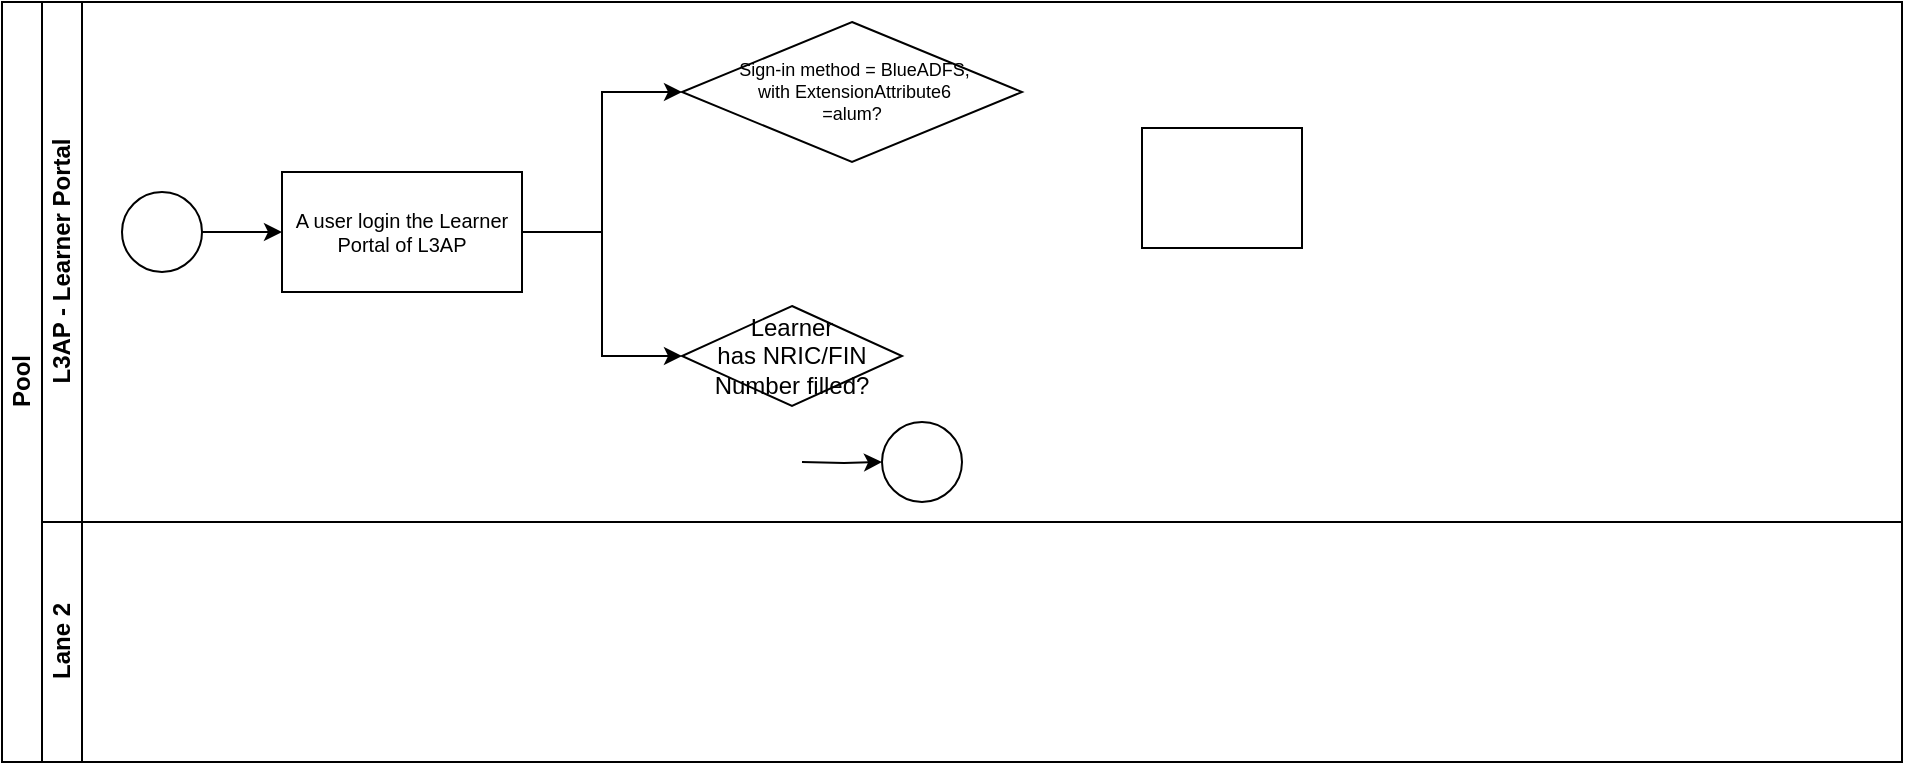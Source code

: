 <mxfile version="23.1.1" type="github">
  <diagram id="prtHgNgQTEPvFCAcTncT" name="Page-1">
    <mxGraphModel dx="512" dy="311" grid="1" gridSize="10" guides="1" tooltips="1" connect="1" arrows="1" fold="1" page="1" pageScale="1" pageWidth="827" pageHeight="1169" math="0" shadow="0">
      <root>
        <mxCell id="0" />
        <mxCell id="1" parent="0" />
        <mxCell id="dNxyNK7c78bLwvsdeMH5-19" value="Pool" style="swimlane;html=1;childLayout=stackLayout;resizeParent=1;resizeParentMax=0;horizontal=0;startSize=20;horizontalStack=0;" parent="1" vertex="1">
          <mxGeometry x="120" y="120" width="950" height="380" as="geometry" />
        </mxCell>
        <mxCell id="dNxyNK7c78bLwvsdeMH5-20" value="L3AP - Learner Portal" style="swimlane;html=1;startSize=20;horizontal=0;" parent="dNxyNK7c78bLwvsdeMH5-19" vertex="1">
          <mxGeometry x="20" width="930" height="260" as="geometry" />
        </mxCell>
        <mxCell id="dNxyNK7c78bLwvsdeMH5-25" value="" style="edgeStyle=orthogonalEdgeStyle;rounded=0;orthogonalLoop=1;jettySize=auto;html=1;" parent="dNxyNK7c78bLwvsdeMH5-20" source="dNxyNK7c78bLwvsdeMH5-23" target="dNxyNK7c78bLwvsdeMH5-24" edge="1">
          <mxGeometry relative="1" as="geometry" />
        </mxCell>
        <mxCell id="dNxyNK7c78bLwvsdeMH5-23" value="" style="ellipse;whiteSpace=wrap;html=1;" parent="dNxyNK7c78bLwvsdeMH5-20" vertex="1">
          <mxGeometry x="40" y="95" width="40" height="40" as="geometry" />
        </mxCell>
        <mxCell id="dNxyNK7c78bLwvsdeMH5-24" value="A user login the Learner Portal of L3AP" style="rounded=0;whiteSpace=wrap;html=1;fontFamily=Helvetica;fontSize=10;fontColor=#000000;align=center;" parent="dNxyNK7c78bLwvsdeMH5-20" vertex="1">
          <mxGeometry x="120" y="85" width="120" height="60" as="geometry" />
        </mxCell>
        <mxCell id="dNxyNK7c78bLwvsdeMH5-35" style="edgeStyle=orthogonalEdgeStyle;rounded=0;orthogonalLoop=1;jettySize=auto;html=1;endArrow=classic;endFill=1;" parent="dNxyNK7c78bLwvsdeMH5-20" edge="1">
          <mxGeometry relative="1" as="geometry">
            <mxPoint x="440.0" y="380.0" as="sourcePoint" />
            <mxPoint x="440" y="380" as="targetPoint" />
          </mxGeometry>
        </mxCell>
        <mxCell id="dNxyNK7c78bLwvsdeMH5-33" value="" style="edgeStyle=orthogonalEdgeStyle;rounded=0;orthogonalLoop=1;jettySize=auto;html=1;endArrow=classic;endFill=1;" parent="dNxyNK7c78bLwvsdeMH5-20" target="dNxyNK7c78bLwvsdeMH5-32" edge="1">
          <mxGeometry relative="1" as="geometry">
            <mxPoint x="380" y="230" as="sourcePoint" />
          </mxGeometry>
        </mxCell>
        <mxCell id="dNxyNK7c78bLwvsdeMH5-32" value="" style="ellipse;whiteSpace=wrap;html=1;" parent="dNxyNK7c78bLwvsdeMH5-20" vertex="1">
          <mxGeometry x="420" y="210" width="40" height="40" as="geometry" />
        </mxCell>
        <mxCell id="BHaIjJQOoG9ppwcKnq6u-1" value="&amp;nbsp;Sign-in method = BlueADFS,&lt;br&gt;&amp;nbsp;with ExtensionAttribute6&lt;br style=&quot;font-size: 9px;&quot;&gt;=alum?" style="rhombus;whiteSpace=wrap;html=1;fontFamily=Helvetica;fontSize=9;fontColor=#000000;align=center;" vertex="1" parent="dNxyNK7c78bLwvsdeMH5-20">
          <mxGeometry x="320" y="10" width="170" height="70" as="geometry" />
        </mxCell>
        <mxCell id="BHaIjJQOoG9ppwcKnq6u-12" value="Learner has&amp;nbsp;NRIC/FIN Number filled?" style="rhombus;whiteSpace=wrap;html=1;fontFamily=Helvetica;fontSize=12;fontColor=#000000;align=center;" vertex="1" parent="dNxyNK7c78bLwvsdeMH5-20">
          <mxGeometry x="320" y="152" width="110" height="50" as="geometry" />
        </mxCell>
        <mxCell id="dNxyNK7c78bLwvsdeMH5-29" value="" style="edgeStyle=orthogonalEdgeStyle;rounded=0;orthogonalLoop=1;jettySize=auto;html=1;endArrow=classic;endFill=1;exitX=1;exitY=0.5;exitDx=0;exitDy=0;entryX=0;entryY=0.5;entryDx=0;entryDy=0;" parent="dNxyNK7c78bLwvsdeMH5-20" source="dNxyNK7c78bLwvsdeMH5-24" target="BHaIjJQOoG9ppwcKnq6u-1" edge="1">
          <mxGeometry relative="1" as="geometry">
            <mxPoint x="260" y="280.0" as="targetPoint" />
          </mxGeometry>
        </mxCell>
        <mxCell id="BHaIjJQOoG9ppwcKnq6u-13" value="" style="edgeStyle=orthogonalEdgeStyle;rounded=0;orthogonalLoop=1;jettySize=auto;html=1;endArrow=classic;endFill=1;exitX=1;exitY=0.5;exitDx=0;exitDy=0;entryX=0;entryY=0.5;entryDx=0;entryDy=0;" edge="1" parent="dNxyNK7c78bLwvsdeMH5-20" source="dNxyNK7c78bLwvsdeMH5-24" target="BHaIjJQOoG9ppwcKnq6u-12">
          <mxGeometry relative="1" as="geometry">
            <mxPoint x="250" y="70" as="sourcePoint" />
            <mxPoint x="326" y="47" as="targetPoint" />
          </mxGeometry>
        </mxCell>
        <mxCell id="dNxyNK7c78bLwvsdeMH5-26" value="" style="rounded=0;whiteSpace=wrap;html=1;fontFamily=Helvetica;fontSize=12;fontColor=#000000;align=center;" parent="dNxyNK7c78bLwvsdeMH5-20" vertex="1">
          <mxGeometry x="550" y="63" width="80" height="60" as="geometry" />
        </mxCell>
        <mxCell id="dNxyNK7c78bLwvsdeMH5-21" value="Lane 2" style="swimlane;html=1;startSize=20;horizontal=0;" parent="dNxyNK7c78bLwvsdeMH5-19" vertex="1">
          <mxGeometry x="20" y="260" width="930" height="120" as="geometry" />
        </mxCell>
      </root>
    </mxGraphModel>
  </diagram>
</mxfile>
